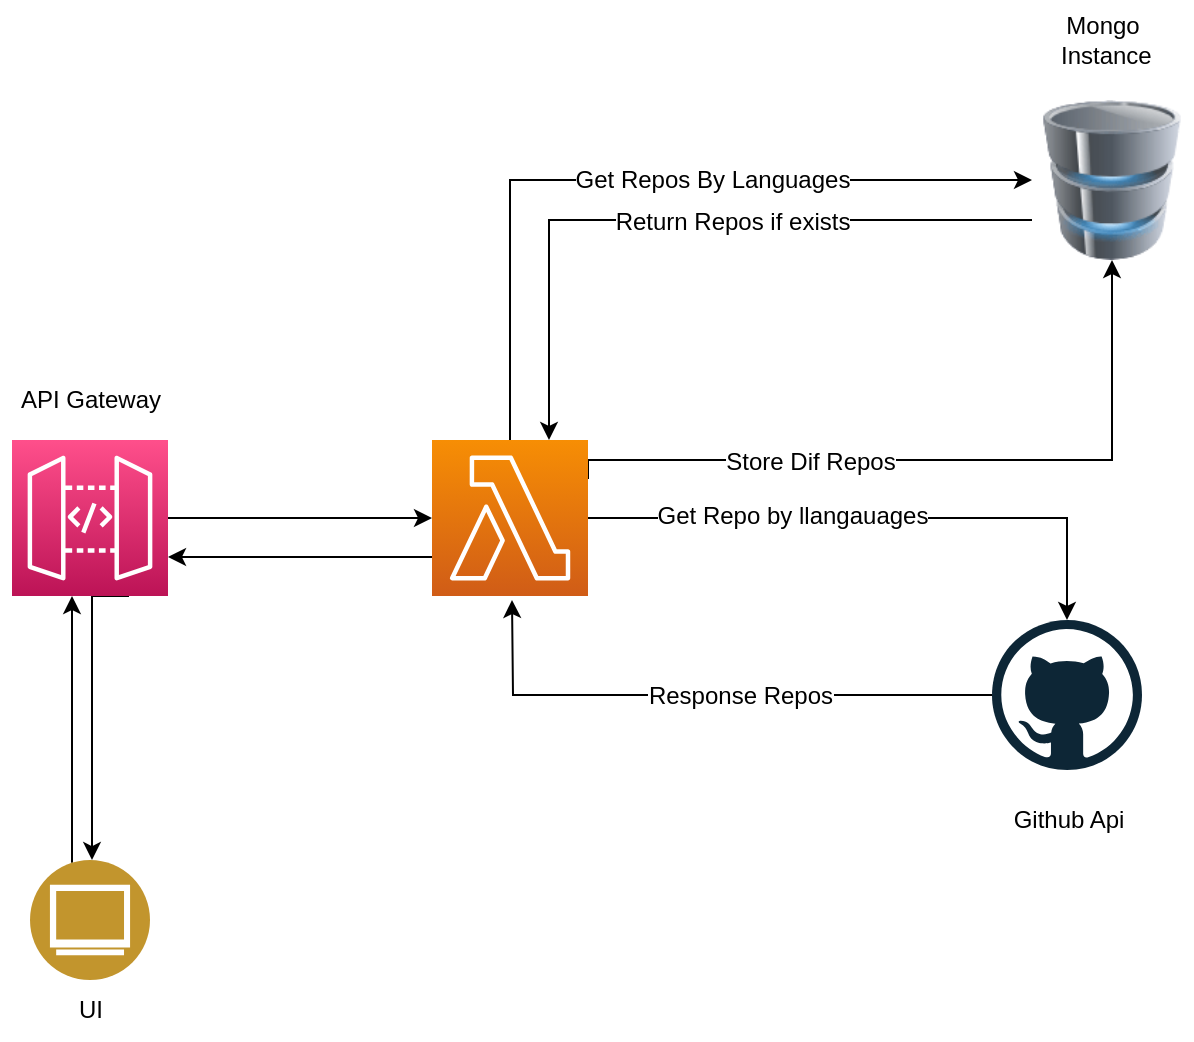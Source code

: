 <mxfile>
    <diagram name="Página-1" id="6KFCMT0JHRyO18xF1dcZ">
        <mxGraphModel dx="1107" dy="798" grid="1" gridSize="10" guides="1" tooltips="1" connect="1" arrows="1" fold="1" page="1" pageScale="1" pageWidth="827" pageHeight="1169" math="0" shadow="0">
            <root>
                <mxCell id="0"/>
                <mxCell id="1" parent="0"/>
                <mxCell id="QeYEdLiZhutaxxuEx-Q1-33" style="edgeStyle=orthogonalEdgeStyle;rounded=0;orthogonalLoop=1;jettySize=auto;html=1;exitX=0;exitY=0.75;exitDx=0;exitDy=0;entryX=0.75;entryY=0;entryDx=0;entryDy=0;entryPerimeter=0;" parent="1" source="QeYEdLiZhutaxxuEx-Q1-2" target="QeYEdLiZhutaxxuEx-Q1-5" edge="1">
                    <mxGeometry relative="1" as="geometry"/>
                </mxCell>
                <mxCell id="QeYEdLiZhutaxxuEx-Q1-34" value="&lt;font style=&quot;font-size: 12px;&quot;&gt;Return Repos if exists&lt;/font&gt;" style="edgeLabel;html=1;align=center;verticalAlign=middle;resizable=0;points=[];" parent="QeYEdLiZhutaxxuEx-Q1-33" vertex="1" connectable="0">
                    <mxGeometry x="0.053" y="1" relative="1" as="geometry">
                        <mxPoint x="35" as="offset"/>
                    </mxGeometry>
                </mxCell>
                <mxCell id="QeYEdLiZhutaxxuEx-Q1-2" value="" style="image;html=1;image=img/lib/clip_art/computers/Database_128x128.png" parent="1" vertex="1">
                    <mxGeometry x="636" y="210" width="80" height="80" as="geometry"/>
                </mxCell>
                <mxCell id="QeYEdLiZhutaxxuEx-Q1-10" style="edgeStyle=orthogonalEdgeStyle;rounded=0;orthogonalLoop=1;jettySize=auto;html=1;" parent="1" source="QeYEdLiZhutaxxuEx-Q1-4" target="QeYEdLiZhutaxxuEx-Q1-5" edge="1">
                    <mxGeometry relative="1" as="geometry"/>
                </mxCell>
                <mxCell id="QeYEdLiZhutaxxuEx-Q1-45" style="edgeStyle=orthogonalEdgeStyle;rounded=0;orthogonalLoop=1;jettySize=auto;html=1;exitX=0.75;exitY=1;exitDx=0;exitDy=0;exitPerimeter=0;" parent="1" source="QeYEdLiZhutaxxuEx-Q1-4" target="QeYEdLiZhutaxxuEx-Q1-6" edge="1">
                    <mxGeometry relative="1" as="geometry">
                        <Array as="points">
                            <mxPoint x="166" y="458"/>
                        </Array>
                    </mxGeometry>
                </mxCell>
                <mxCell id="QeYEdLiZhutaxxuEx-Q1-4" value="" style="sketch=0;points=[[0,0,0],[0.25,0,0],[0.5,0,0],[0.75,0,0],[1,0,0],[0,1,0],[0.25,1,0],[0.5,1,0],[0.75,1,0],[1,1,0],[0,0.25,0],[0,0.5,0],[0,0.75,0],[1,0.25,0],[1,0.5,0],[1,0.75,0]];outlineConnect=0;fontColor=#232F3E;gradientColor=#FF4F8B;gradientDirection=north;fillColor=#BC1356;strokeColor=#ffffff;dashed=0;verticalLabelPosition=bottom;verticalAlign=top;align=center;html=1;fontSize=12;fontStyle=0;aspect=fixed;shape=mxgraph.aws4.resourceIcon;resIcon=mxgraph.aws4.api_gateway;" parent="1" vertex="1">
                    <mxGeometry x="126" y="380" width="78" height="78" as="geometry"/>
                </mxCell>
                <mxCell id="QeYEdLiZhutaxxuEx-Q1-31" style="edgeStyle=orthogonalEdgeStyle;rounded=0;orthogonalLoop=1;jettySize=auto;html=1;" parent="1" source="QeYEdLiZhutaxxuEx-Q1-5" target="QeYEdLiZhutaxxuEx-Q1-2" edge="1">
                    <mxGeometry relative="1" as="geometry">
                        <Array as="points">
                            <mxPoint x="375" y="250"/>
                        </Array>
                    </mxGeometry>
                </mxCell>
                <mxCell id="QeYEdLiZhutaxxuEx-Q1-32" value="&lt;font style=&quot;font-size: 12px;&quot;&gt;Get Repos By Languages&lt;/font&gt;" style="edgeLabel;html=1;align=center;verticalAlign=middle;resizable=0;points=[];" parent="QeYEdLiZhutaxxuEx-Q1-31" vertex="1" connectable="0">
                    <mxGeometry x="-0.105" y="2" relative="1" as="geometry">
                        <mxPoint x="56" y="2" as="offset"/>
                    </mxGeometry>
                </mxCell>
                <mxCell id="QeYEdLiZhutaxxuEx-Q1-35" style="edgeStyle=orthogonalEdgeStyle;rounded=0;orthogonalLoop=1;jettySize=auto;html=1;" parent="1" source="QeYEdLiZhutaxxuEx-Q1-5" target="QeYEdLiZhutaxxuEx-Q1-8" edge="1">
                    <mxGeometry relative="1" as="geometry"/>
                </mxCell>
                <mxCell id="QeYEdLiZhutaxxuEx-Q1-36" value="&lt;font style=&quot;font-size: 12px;&quot;&gt;Get Repo by llangauages&lt;/font&gt;" style="edgeLabel;html=1;align=center;verticalAlign=middle;resizable=0;points=[];" parent="QeYEdLiZhutaxxuEx-Q1-35" vertex="1" connectable="0">
                    <mxGeometry x="-0.477" y="1" relative="1" as="geometry">
                        <mxPoint x="26" as="offset"/>
                    </mxGeometry>
                </mxCell>
                <mxCell id="QeYEdLiZhutaxxuEx-Q1-39" style="edgeStyle=orthogonalEdgeStyle;rounded=0;orthogonalLoop=1;jettySize=auto;html=1;exitX=1;exitY=0.25;exitDx=0;exitDy=0;exitPerimeter=0;entryX=0.5;entryY=1;entryDx=0;entryDy=0;" parent="1" source="QeYEdLiZhutaxxuEx-Q1-5" target="QeYEdLiZhutaxxuEx-Q1-2" edge="1">
                    <mxGeometry relative="1" as="geometry">
                        <Array as="points">
                            <mxPoint x="414" y="390"/>
                            <mxPoint x="676" y="390"/>
                        </Array>
                    </mxGeometry>
                </mxCell>
                <mxCell id="QeYEdLiZhutaxxuEx-Q1-40" value="&lt;font style=&quot;font-size: 12px;&quot;&gt;Store Dif Repos&lt;/font&gt;" style="edgeLabel;html=1;align=center;verticalAlign=middle;resizable=0;points=[];" parent="QeYEdLiZhutaxxuEx-Q1-39" vertex="1" connectable="0">
                    <mxGeometry x="-0.357" y="-1" relative="1" as="geometry">
                        <mxPoint x="1" as="offset"/>
                    </mxGeometry>
                </mxCell>
                <mxCell id="QeYEdLiZhutaxxuEx-Q1-43" style="edgeStyle=orthogonalEdgeStyle;rounded=0;orthogonalLoop=1;jettySize=auto;html=1;exitX=0;exitY=0.75;exitDx=0;exitDy=0;exitPerimeter=0;entryX=1;entryY=0.75;entryDx=0;entryDy=0;entryPerimeter=0;" parent="1" source="QeYEdLiZhutaxxuEx-Q1-5" target="QeYEdLiZhutaxxuEx-Q1-4" edge="1">
                    <mxGeometry relative="1" as="geometry"/>
                </mxCell>
                <mxCell id="QeYEdLiZhutaxxuEx-Q1-5" value="" style="sketch=0;points=[[0,0,0],[0.25,0,0],[0.5,0,0],[0.75,0,0],[1,0,0],[0,1,0],[0.25,1,0],[0.5,1,0],[0.75,1,0],[1,1,0],[0,0.25,0],[0,0.5,0],[0,0.75,0],[1,0.25,0],[1,0.5,0],[1,0.75,0]];outlineConnect=0;fontColor=#232F3E;gradientColor=#F78E04;gradientDirection=north;fillColor=#D05C17;strokeColor=#ffffff;dashed=0;verticalLabelPosition=bottom;verticalAlign=top;align=center;html=1;fontSize=12;fontStyle=0;aspect=fixed;shape=mxgraph.aws4.resourceIcon;resIcon=mxgraph.aws4.lambda;" parent="1" vertex="1">
                    <mxGeometry x="336" y="380" width="78" height="78" as="geometry"/>
                </mxCell>
                <mxCell id="QeYEdLiZhutaxxuEx-Q1-9" style="edgeStyle=orthogonalEdgeStyle;rounded=0;orthogonalLoop=1;jettySize=auto;html=1;" parent="1" source="QeYEdLiZhutaxxuEx-Q1-6" target="QeYEdLiZhutaxxuEx-Q1-4" edge="1">
                    <mxGeometry relative="1" as="geometry">
                        <Array as="points">
                            <mxPoint x="156" y="520"/>
                            <mxPoint x="156" y="520"/>
                        </Array>
                    </mxGeometry>
                </mxCell>
                <mxCell id="QeYEdLiZhutaxxuEx-Q1-6" value="" style="image;aspect=fixed;perimeter=ellipsePerimeter;html=1;align=center;shadow=0;dashed=0;fontColor=#4277BB;labelBackgroundColor=default;fontSize=12;spacingTop=3;image=img/lib/ibm/users/browser.svg;" parent="1" vertex="1">
                    <mxGeometry x="135" y="590" width="60" height="60" as="geometry"/>
                </mxCell>
                <mxCell id="QeYEdLiZhutaxxuEx-Q1-37" style="edgeStyle=orthogonalEdgeStyle;rounded=0;orthogonalLoop=1;jettySize=auto;html=1;" parent="1" source="QeYEdLiZhutaxxuEx-Q1-8" edge="1">
                    <mxGeometry relative="1" as="geometry">
                        <mxPoint x="376" y="460" as="targetPoint"/>
                    </mxGeometry>
                </mxCell>
                <mxCell id="QeYEdLiZhutaxxuEx-Q1-38" value="&lt;font style=&quot;font-size: 12px;&quot;&gt;Response Repos&lt;/font&gt;" style="edgeLabel;html=1;align=center;verticalAlign=middle;resizable=0;points=[];" parent="QeYEdLiZhutaxxuEx-Q1-37" vertex="1" connectable="0">
                    <mxGeometry x="0.03" y="2" relative="1" as="geometry">
                        <mxPoint x="22" y="-2" as="offset"/>
                    </mxGeometry>
                </mxCell>
                <mxCell id="QeYEdLiZhutaxxuEx-Q1-8" value="" style="dashed=0;outlineConnect=0;html=1;align=center;labelPosition=center;verticalLabelPosition=bottom;verticalAlign=top;shape=mxgraph.weblogos.github" parent="1" vertex="1">
                    <mxGeometry x="616" y="470" width="75" height="75" as="geometry"/>
                </mxCell>
                <mxCell id="QeYEdLiZhutaxxuEx-Q1-13" value="Github Api" style="text;html=1;align=center;verticalAlign=middle;resizable=0;points=[];autosize=1;strokeColor=none;fillColor=none;" parent="1" vertex="1">
                    <mxGeometry x="613.5" y="555" width="80" height="30" as="geometry"/>
                </mxCell>
                <mxCell id="QeYEdLiZhutaxxuEx-Q1-14" value="Mongo&lt;br&gt;&amp;nbsp;Instance" style="text;html=1;align=center;verticalAlign=middle;resizable=0;points=[];autosize=1;strokeColor=none;fillColor=none;" parent="1" vertex="1">
                    <mxGeometry x="636" y="160" width="70" height="40" as="geometry"/>
                </mxCell>
                <mxCell id="QeYEdLiZhutaxxuEx-Q1-41" value="API Gateway" style="text;html=1;align=center;verticalAlign=middle;resizable=0;points=[];autosize=1;strokeColor=none;fillColor=none;" parent="1" vertex="1">
                    <mxGeometry x="120" y="345" width="90" height="30" as="geometry"/>
                </mxCell>
                <mxCell id="QeYEdLiZhutaxxuEx-Q1-42" value="UI" style="text;html=1;align=center;verticalAlign=middle;resizable=0;points=[];autosize=1;strokeColor=none;fillColor=none;" parent="1" vertex="1">
                    <mxGeometry x="145" y="650" width="40" height="30" as="geometry"/>
                </mxCell>
            </root>
        </mxGraphModel>
    </diagram>
</mxfile>